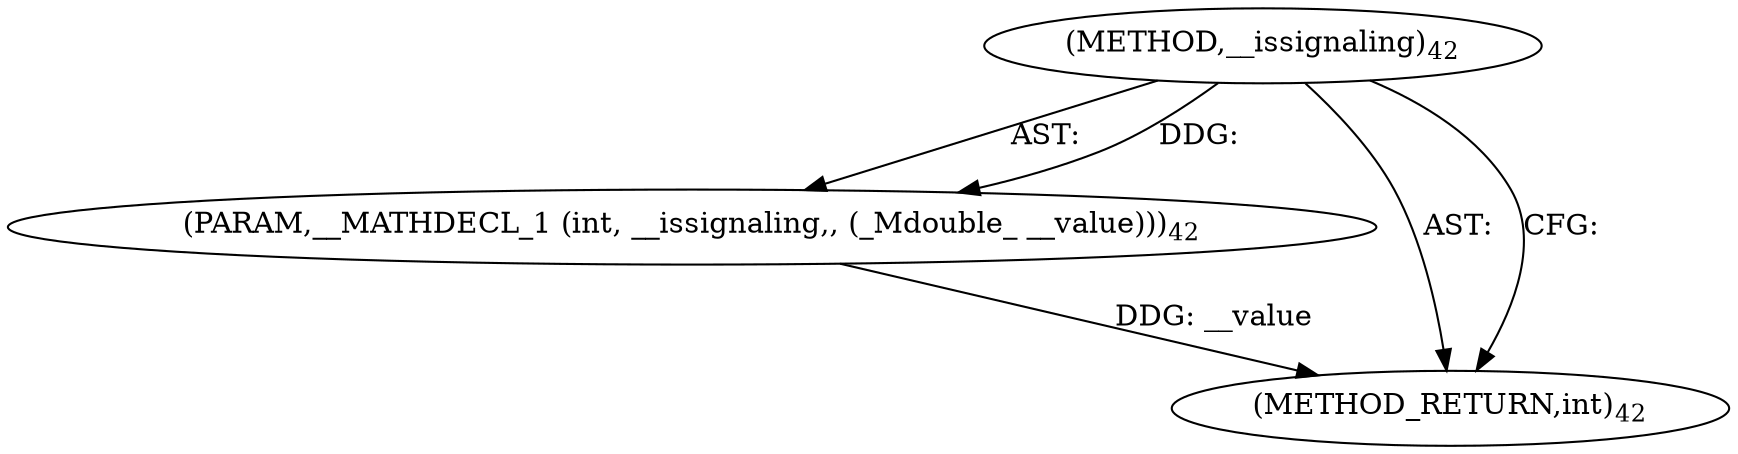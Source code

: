 digraph "__issignaling" {  
"20522" [label = <(METHOD,__issignaling)<SUB>42</SUB>> ]
"20523" [label = <(PARAM,__MATHDECL_1 (int, __issignaling,, (_Mdouble_ __value)))<SUB>42</SUB>> ]
"20524" [label = <(METHOD_RETURN,int)<SUB>42</SUB>> ]
  "20522" -> "20523"  [ label = "AST: "] 
  "20522" -> "20524"  [ label = "AST: "] 
  "20522" -> "20524"  [ label = "CFG: "] 
  "20523" -> "20524"  [ label = "DDG: __value"] 
  "20522" -> "20523"  [ label = "DDG: "] 
}
